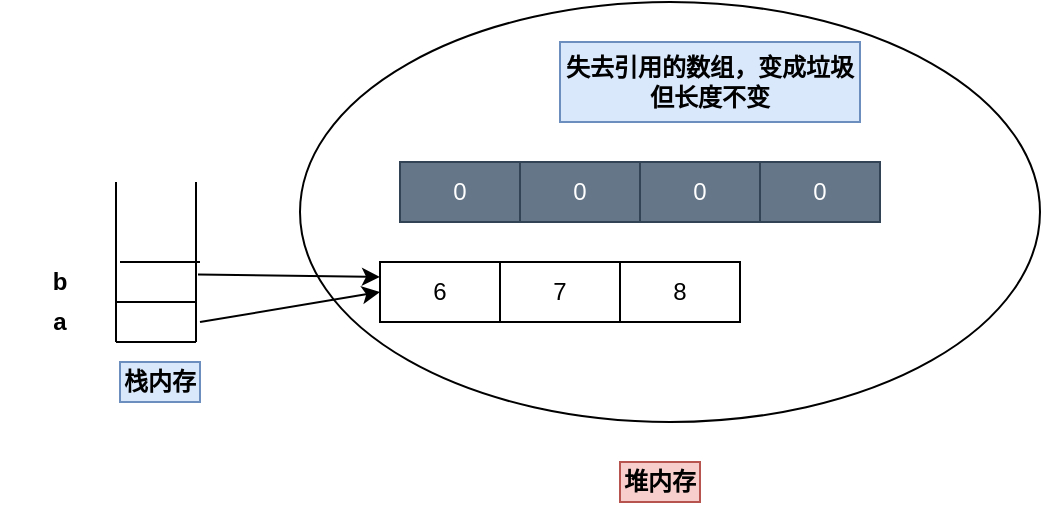 <mxfile version="14.6.13" type="github" pages="2">
  <diagram id="prtHgNgQTEPvFCAcTncT" name="Page-1">
    <mxGraphModel dx="940" dy="546" grid="1" gridSize="10" guides="1" tooltips="1" connect="1" arrows="1" fold="1" page="1" pageScale="1" pageWidth="827" pageHeight="1169" math="0" shadow="0">
      <root>
        <mxCell id="0" />
        <mxCell id="1" parent="0" />
        <mxCell id="xWpp5myAzf8wlIbtvPDf-2" value="" style="endArrow=none;html=1;" edge="1" parent="1">
          <mxGeometry width="50" height="50" relative="1" as="geometry">
            <mxPoint x="328" y="320" as="sourcePoint" />
            <mxPoint x="328" y="240" as="targetPoint" />
          </mxGeometry>
        </mxCell>
        <mxCell id="xWpp5myAzf8wlIbtvPDf-3" value="" style="endArrow=none;html=1;" edge="1" parent="1">
          <mxGeometry width="50" height="50" relative="1" as="geometry">
            <mxPoint x="368" y="320" as="sourcePoint" />
            <mxPoint x="368" y="240" as="targetPoint" />
          </mxGeometry>
        </mxCell>
        <mxCell id="xWpp5myAzf8wlIbtvPDf-4" value="" style="endArrow=none;html=1;" edge="1" parent="1">
          <mxGeometry width="50" height="50" relative="1" as="geometry">
            <mxPoint x="328" y="320" as="sourcePoint" />
            <mxPoint x="368" y="320" as="targetPoint" />
          </mxGeometry>
        </mxCell>
        <mxCell id="xWpp5myAzf8wlIbtvPDf-5" value="" style="endArrow=none;html=1;" edge="1" parent="1">
          <mxGeometry width="50" height="50" relative="1" as="geometry">
            <mxPoint x="328" y="300" as="sourcePoint" />
            <mxPoint x="368" y="300" as="targetPoint" />
          </mxGeometry>
        </mxCell>
        <mxCell id="xWpp5myAzf8wlIbtvPDf-6" value="" style="ellipse;whiteSpace=wrap;html=1;" vertex="1" parent="1">
          <mxGeometry x="420" y="150" width="370" height="210" as="geometry" />
        </mxCell>
        <mxCell id="xWpp5myAzf8wlIbtvPDf-7" value="6" style="rounded=0;whiteSpace=wrap;html=1;" vertex="1" parent="1">
          <mxGeometry x="460" y="280" width="60" height="30" as="geometry" />
        </mxCell>
        <mxCell id="xWpp5myAzf8wlIbtvPDf-8" value="7" style="rounded=0;whiteSpace=wrap;html=1;" vertex="1" parent="1">
          <mxGeometry x="520" y="280" width="60" height="30" as="geometry" />
        </mxCell>
        <mxCell id="xWpp5myAzf8wlIbtvPDf-9" value="8" style="rounded=0;whiteSpace=wrap;html=1;" vertex="1" parent="1">
          <mxGeometry x="580" y="280" width="60" height="30" as="geometry" />
        </mxCell>
        <mxCell id="xWpp5myAzf8wlIbtvPDf-11" value="失去引用的数组，变成垃圾但长度不变" style="text;html=1;strokeColor=#6c8ebf;fillColor=#dae8fc;align=center;verticalAlign=middle;whiteSpace=wrap;rounded=0;fontStyle=1" vertex="1" parent="1">
          <mxGeometry x="550" y="170" width="150" height="40" as="geometry" />
        </mxCell>
        <mxCell id="xWpp5myAzf8wlIbtvPDf-12" value="" style="endArrow=classic;html=1;entryX=0;entryY=0.5;entryDx=0;entryDy=0;" edge="1" parent="1" target="xWpp5myAzf8wlIbtvPDf-7">
          <mxGeometry width="50" height="50" relative="1" as="geometry">
            <mxPoint x="370" y="310" as="sourcePoint" />
            <mxPoint x="380" y="270" as="targetPoint" />
          </mxGeometry>
        </mxCell>
        <mxCell id="xWpp5myAzf8wlIbtvPDf-13" value="栈内存" style="text;html=1;strokeColor=#6c8ebf;fillColor=#dae8fc;align=center;verticalAlign=middle;whiteSpace=wrap;rounded=0;fontStyle=1" vertex="1" parent="1">
          <mxGeometry x="330" y="330" width="40" height="20" as="geometry" />
        </mxCell>
        <mxCell id="xWpp5myAzf8wlIbtvPDf-18" value="堆内存" style="text;html=1;strokeColor=#b85450;fillColor=#f8cecc;align=center;verticalAlign=middle;whiteSpace=wrap;rounded=0;fontStyle=1" vertex="1" parent="1">
          <mxGeometry x="580" y="380" width="40" height="20" as="geometry" />
        </mxCell>
        <mxCell id="xWpp5myAzf8wlIbtvPDf-19" value="a" style="text;html=1;strokeColor=none;fillColor=none;align=center;verticalAlign=middle;whiteSpace=wrap;rounded=0;fontStyle=1" vertex="1" parent="1">
          <mxGeometry x="270" y="300" width="60" height="20" as="geometry" />
        </mxCell>
        <mxCell id="xWpp5myAzf8wlIbtvPDf-21" value="0" style="rounded=0;whiteSpace=wrap;html=1;" vertex="1" parent="1">
          <mxGeometry x="470" y="230" width="60" height="30" as="geometry" />
        </mxCell>
        <mxCell id="xWpp5myAzf8wlIbtvPDf-22" value="0" style="rounded=0;whiteSpace=wrap;html=1;fillColor=#647687;strokeColor=#314354;fontColor=#ffffff;" vertex="1" parent="1">
          <mxGeometry x="530" y="230" width="60" height="30" as="geometry" />
        </mxCell>
        <mxCell id="xWpp5myAzf8wlIbtvPDf-23" value="0" style="rounded=0;whiteSpace=wrap;html=1;fillColor=#647687;strokeColor=#314354;fontColor=#ffffff;" vertex="1" parent="1">
          <mxGeometry x="590" y="230" width="60" height="30" as="geometry" />
        </mxCell>
        <mxCell id="xWpp5myAzf8wlIbtvPDf-24" value="0" style="rounded=0;whiteSpace=wrap;html=1;fillColor=#647687;strokeColor=#314354;fontColor=#ffffff;" vertex="1" parent="1">
          <mxGeometry x="650" y="230" width="60" height="30" as="geometry" />
        </mxCell>
        <mxCell id="xWpp5myAzf8wlIbtvPDf-25" value="0" style="rounded=0;whiteSpace=wrap;html=1;fillColor=#647687;strokeColor=#314354;fontColor=#ffffff;" vertex="1" parent="1">
          <mxGeometry x="470" y="230" width="60" height="30" as="geometry" />
        </mxCell>
        <mxCell id="xWpp5myAzf8wlIbtvPDf-26" value="" style="endArrow=none;html=1;" edge="1" parent="1">
          <mxGeometry width="50" height="50" relative="1" as="geometry">
            <mxPoint x="330" y="280" as="sourcePoint" />
            <mxPoint x="370" y="280" as="targetPoint" />
          </mxGeometry>
        </mxCell>
        <mxCell id="xWpp5myAzf8wlIbtvPDf-27" value="b" style="text;html=1;strokeColor=none;fillColor=none;align=center;verticalAlign=middle;whiteSpace=wrap;rounded=0;fontStyle=1" vertex="1" parent="1">
          <mxGeometry x="270" y="280" width="60" height="20" as="geometry" />
        </mxCell>
        <mxCell id="xWpp5myAzf8wlIbtvPDf-29" value="" style="endArrow=classic;html=1;entryX=0;entryY=0.25;entryDx=0;entryDy=0;" edge="1" parent="1" target="xWpp5myAzf8wlIbtvPDf-7">
          <mxGeometry width="50" height="50" relative="1" as="geometry">
            <mxPoint x="369" y="286.25" as="sourcePoint" />
            <mxPoint x="450" y="286" as="targetPoint" />
          </mxGeometry>
        </mxCell>
      </root>
    </mxGraphModel>
  </diagram>
  <diagram id="tiuxtyO_89RcUK8pPH2K" name="Page-2">
    <mxGraphModel dx="940" dy="602" grid="1" gridSize="10" guides="1" tooltips="1" connect="1" arrows="1" fold="1" page="1" pageScale="1" pageWidth="827" pageHeight="1169" math="0" shadow="0">
      <root>
        <mxCell id="JV9GuT0mUkhfZk8_u9Vu-0" />
        <mxCell id="JV9GuT0mUkhfZk8_u9Vu-1" parent="JV9GuT0mUkhfZk8_u9Vu-0" />
        <mxCell id="jh9cWZtIwW_PEjWoMGmG-0" value="" style="endArrow=none;html=1;" edge="1" parent="JV9GuT0mUkhfZk8_u9Vu-1">
          <mxGeometry width="50" height="50" relative="1" as="geometry">
            <mxPoint x="328" y="320" as="sourcePoint" />
            <mxPoint x="328" y="240" as="targetPoint" />
          </mxGeometry>
        </mxCell>
        <mxCell id="jh9cWZtIwW_PEjWoMGmG-1" value="" style="endArrow=none;html=1;" edge="1" parent="JV9GuT0mUkhfZk8_u9Vu-1">
          <mxGeometry width="50" height="50" relative="1" as="geometry">
            <mxPoint x="368" y="320" as="sourcePoint" />
            <mxPoint x="368" y="240" as="targetPoint" />
          </mxGeometry>
        </mxCell>
        <mxCell id="jh9cWZtIwW_PEjWoMGmG-2" value="" style="endArrow=none;html=1;" edge="1" parent="JV9GuT0mUkhfZk8_u9Vu-1">
          <mxGeometry width="50" height="50" relative="1" as="geometry">
            <mxPoint x="328" y="320" as="sourcePoint" />
            <mxPoint x="368" y="320" as="targetPoint" />
          </mxGeometry>
        </mxCell>
        <mxCell id="jh9cWZtIwW_PEjWoMGmG-3" value="" style="endArrow=none;html=1;" edge="1" parent="JV9GuT0mUkhfZk8_u9Vu-1">
          <mxGeometry width="50" height="50" relative="1" as="geometry">
            <mxPoint x="328" y="300" as="sourcePoint" />
            <mxPoint x="368" y="300" as="targetPoint" />
          </mxGeometry>
        </mxCell>
        <mxCell id="jh9cWZtIwW_PEjWoMGmG-4" value="" style="ellipse;whiteSpace=wrap;html=1;" vertex="1" parent="JV9GuT0mUkhfZk8_u9Vu-1">
          <mxGeometry x="420" y="150" width="370" height="210" as="geometry" />
        </mxCell>
        <mxCell id="jh9cWZtIwW_PEjWoMGmG-5" value="6" style="rounded=0;whiteSpace=wrap;html=1;" vertex="1" parent="JV9GuT0mUkhfZk8_u9Vu-1">
          <mxGeometry x="460" y="280" width="60" height="30" as="geometry" />
        </mxCell>
        <mxCell id="jh9cWZtIwW_PEjWoMGmG-6" value="7" style="rounded=0;whiteSpace=wrap;html=1;" vertex="1" parent="JV9GuT0mUkhfZk8_u9Vu-1">
          <mxGeometry x="520" y="280" width="60" height="30" as="geometry" />
        </mxCell>
        <mxCell id="jh9cWZtIwW_PEjWoMGmG-7" value="8" style="rounded=0;whiteSpace=wrap;html=1;" vertex="1" parent="JV9GuT0mUkhfZk8_u9Vu-1">
          <mxGeometry x="580" y="280" width="60" height="30" as="geometry" />
        </mxCell>
        <mxCell id="jh9cWZtIwW_PEjWoMGmG-9" value="" style="endArrow=classic;html=1;entryX=0;entryY=0.5;entryDx=0;entryDy=0;" edge="1" parent="JV9GuT0mUkhfZk8_u9Vu-1" target="jh9cWZtIwW_PEjWoMGmG-5">
          <mxGeometry width="50" height="50" relative="1" as="geometry">
            <mxPoint x="370" y="310" as="sourcePoint" />
            <mxPoint x="380" y="270" as="targetPoint" />
          </mxGeometry>
        </mxCell>
        <mxCell id="jh9cWZtIwW_PEjWoMGmG-10" value="栈内存" style="text;html=1;strokeColor=#6c8ebf;fillColor=#dae8fc;align=center;verticalAlign=middle;whiteSpace=wrap;rounded=0;fontStyle=1" vertex="1" parent="JV9GuT0mUkhfZk8_u9Vu-1">
          <mxGeometry x="330" y="330" width="40" height="20" as="geometry" />
        </mxCell>
        <mxCell id="jh9cWZtIwW_PEjWoMGmG-11" value="堆内存" style="text;html=1;strokeColor=#b85450;fillColor=#f8cecc;align=center;verticalAlign=middle;whiteSpace=wrap;rounded=0;fontStyle=1" vertex="1" parent="JV9GuT0mUkhfZk8_u9Vu-1">
          <mxGeometry x="580" y="380" width="40" height="20" as="geometry" />
        </mxCell>
        <mxCell id="jh9cWZtIwW_PEjWoMGmG-12" value="a" style="text;html=1;strokeColor=none;fillColor=none;align=center;verticalAlign=middle;whiteSpace=wrap;rounded=0;fontStyle=1" vertex="1" parent="JV9GuT0mUkhfZk8_u9Vu-1">
          <mxGeometry x="270" y="300" width="60" height="20" as="geometry" />
        </mxCell>
        <mxCell id="jh9cWZtIwW_PEjWoMGmG-13" value="0" style="rounded=0;whiteSpace=wrap;html=1;" vertex="1" parent="JV9GuT0mUkhfZk8_u9Vu-1">
          <mxGeometry x="470" y="230" width="60" height="30" as="geometry" />
        </mxCell>
        <mxCell id="jh9cWZtIwW_PEjWoMGmG-14" value="0" style="rounded=0;whiteSpace=wrap;html=1;" vertex="1" parent="JV9GuT0mUkhfZk8_u9Vu-1">
          <mxGeometry x="530" y="230" width="60" height="30" as="geometry" />
        </mxCell>
        <mxCell id="jh9cWZtIwW_PEjWoMGmG-15" value="0" style="rounded=0;whiteSpace=wrap;html=1;" vertex="1" parent="JV9GuT0mUkhfZk8_u9Vu-1">
          <mxGeometry x="590" y="230" width="60" height="30" as="geometry" />
        </mxCell>
        <mxCell id="jh9cWZtIwW_PEjWoMGmG-16" value="0" style="rounded=0;whiteSpace=wrap;html=1;" vertex="1" parent="JV9GuT0mUkhfZk8_u9Vu-1">
          <mxGeometry x="650" y="230" width="60" height="30" as="geometry" />
        </mxCell>
        <mxCell id="jh9cWZtIwW_PEjWoMGmG-17" value="0" style="rounded=0;whiteSpace=wrap;html=1;" vertex="1" parent="JV9GuT0mUkhfZk8_u9Vu-1">
          <mxGeometry x="470" y="230" width="60" height="30" as="geometry" />
        </mxCell>
        <mxCell id="jh9cWZtIwW_PEjWoMGmG-18" value="" style="endArrow=none;html=1;" edge="1" parent="JV9GuT0mUkhfZk8_u9Vu-1">
          <mxGeometry width="50" height="50" relative="1" as="geometry">
            <mxPoint x="330" y="280" as="sourcePoint" />
            <mxPoint x="370" y="280" as="targetPoint" />
          </mxGeometry>
        </mxCell>
        <mxCell id="jh9cWZtIwW_PEjWoMGmG-19" value="b" style="text;html=1;strokeColor=none;fillColor=none;align=center;verticalAlign=middle;whiteSpace=wrap;rounded=0;fontStyle=1" vertex="1" parent="JV9GuT0mUkhfZk8_u9Vu-1">
          <mxGeometry x="270" y="280" width="60" height="20" as="geometry" />
        </mxCell>
        <mxCell id="jh9cWZtIwW_PEjWoMGmG-20" value="" style="endArrow=classic;html=1;entryX=0;entryY=0.5;entryDx=0;entryDy=0;" edge="1" parent="JV9GuT0mUkhfZk8_u9Vu-1" target="jh9cWZtIwW_PEjWoMGmG-17">
          <mxGeometry width="50" height="50" relative="1" as="geometry">
            <mxPoint x="369" y="286.25" as="sourcePoint" />
            <mxPoint x="450" y="286" as="targetPoint" />
          </mxGeometry>
        </mxCell>
      </root>
    </mxGraphModel>
  </diagram>
</mxfile>
